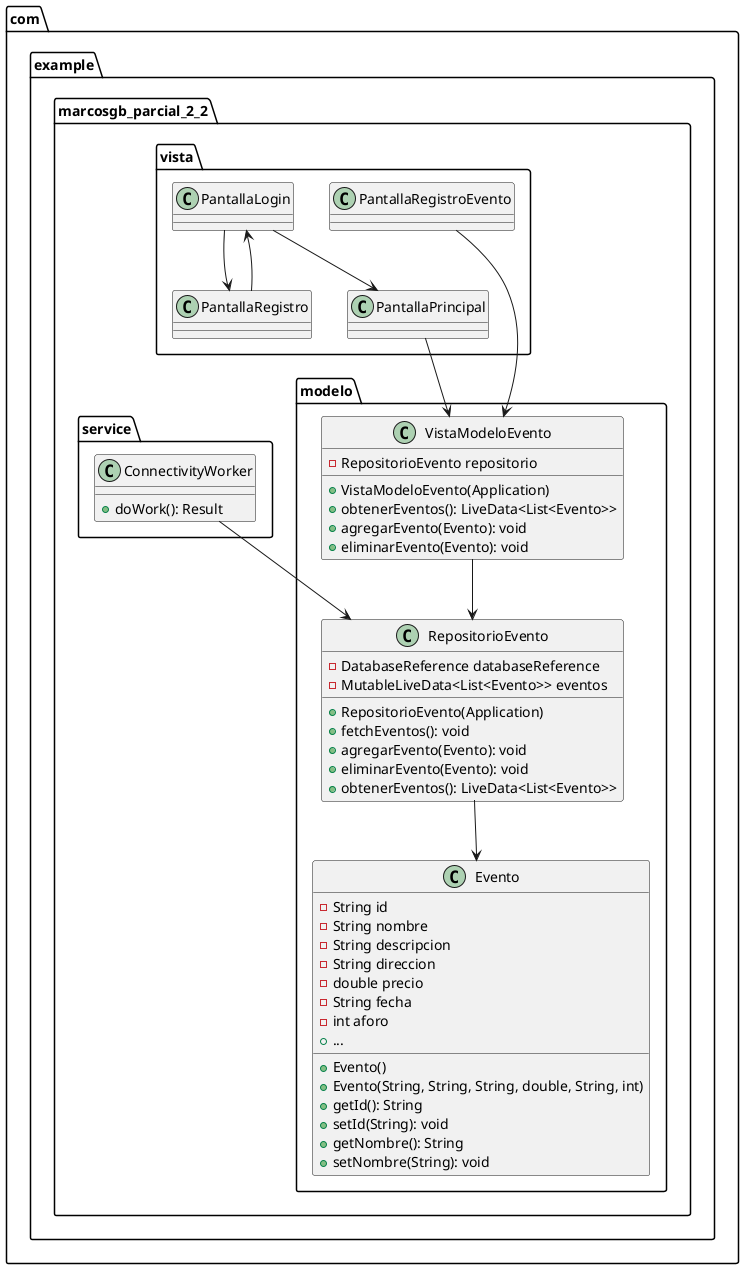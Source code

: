 @startuml
package "com.example.marcosgb_parcial_2_2.modelo" {
    class Evento {
        - String id
        - String nombre
        - String descripcion
        - String direccion
        - double precio
        - String fecha
        - int aforo
        + Evento()
        + Evento(String, String, String, double, String, int)
        + getId(): String
        + setId(String): void
        + getNombre(): String
        + setNombre(String): void
        + ...
    }

    class RepositorioEvento {
        - DatabaseReference databaseReference
        - MutableLiveData<List<Evento>> eventos
        + RepositorioEvento(Application)
        + fetchEventos(): void
        + agregarEvento(Evento): void
        + eliminarEvento(Evento): void
        + obtenerEventos(): LiveData<List<Evento>>
    }

    class VistaModeloEvento {
        - RepositorioEvento repositorio
        + VistaModeloEvento(Application)
        + obtenerEventos(): LiveData<List<Evento>>
        + agregarEvento(Evento): void
        + eliminarEvento(Evento): void
    }
}

package "com.example.marcosgb_parcial_2_2.vista" {
    class PantallaLogin
    class PantallaRegistro
    class PantallaPrincipal
    class PantallaRegistroEvento
}

package "com.example.marcosgb_parcial_2_2.service" {
    class ConnectivityWorker {
        + doWork(): Result
    }
}

RepositorioEvento --> Evento
VistaModeloEvento --> RepositorioEvento
PantallaPrincipal --> VistaModeloEvento
PantallaRegistroEvento --> VistaModeloEvento
ConnectivityWorker --> RepositorioEvento
PantallaRegistro --> PantallaLogin
PantallaLogin --> PantallaRegistro
PantallaLogin --> PantallaPrincipal
@enduml